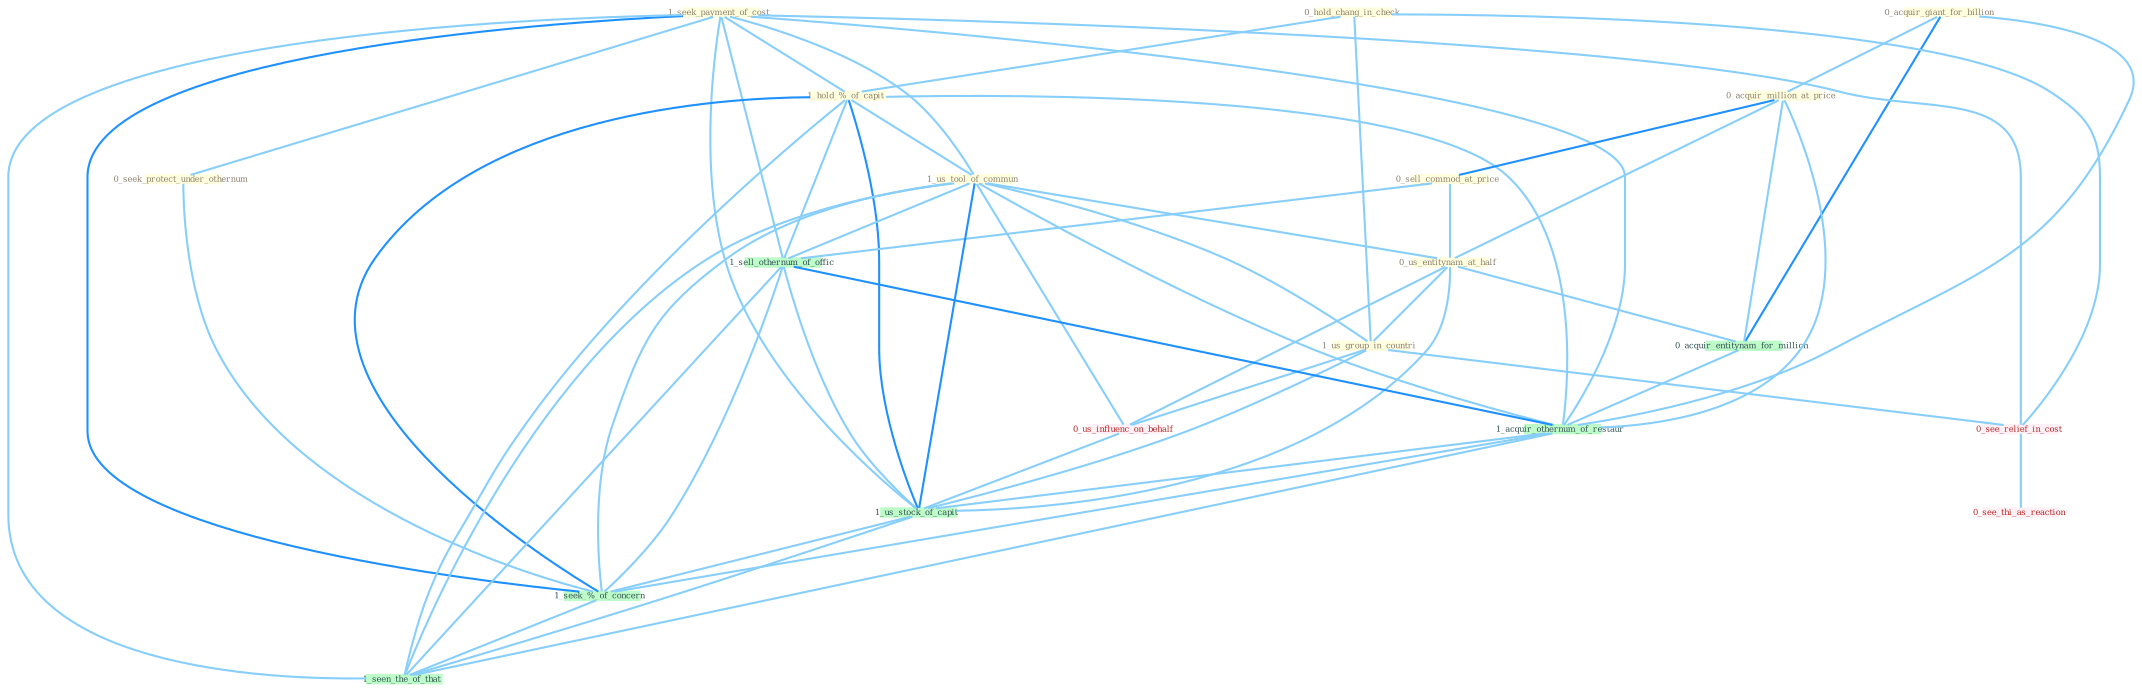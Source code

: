 Graph G{ 
    node
    [shape=polygon,style=filled,width=.5,height=.06,color="#BDFCC9",fixedsize=true,fontsize=4,
    fontcolor="#2f4f4f"];
    {node
    [color="#ffffe0", fontcolor="#8b7d6b"] "0_acquir_giant_for_billion " "1_seek_payment_of_cost " "0_hold_chang_in_check " "0_seek_protect_under_othernum " "1_hold_%_of_capit " "0_acquir_million_at_price " "0_sell_commod_at_price " "1_us_tool_of_commun " "0_us_entitynam_at_half " "1_us_group_in_countri "}
{node [color="#fff0f5", fontcolor="#b22222"] "0_us_influenc_on_behalf " "0_see_relief_in_cost " "0_see_thi_as_reaction "}
edge [color="#B0E2FF"];

	"0_acquir_giant_for_billion " -- "0_acquir_million_at_price " [w="1", color="#87cefa" ];
	"0_acquir_giant_for_billion " -- "0_acquir_entitynam_for_million " [w="2", color="#1e90ff" , len=0.8];
	"0_acquir_giant_for_billion " -- "1_acquir_othernum_of_restaur " [w="1", color="#87cefa" ];
	"1_seek_payment_of_cost " -- "0_seek_protect_under_othernum " [w="1", color="#87cefa" ];
	"1_seek_payment_of_cost " -- "1_hold_%_of_capit " [w="1", color="#87cefa" ];
	"1_seek_payment_of_cost " -- "1_us_tool_of_commun " [w="1", color="#87cefa" ];
	"1_seek_payment_of_cost " -- "1_sell_othernum_of_offic " [w="1", color="#87cefa" ];
	"1_seek_payment_of_cost " -- "0_see_relief_in_cost " [w="1", color="#87cefa" ];
	"1_seek_payment_of_cost " -- "1_acquir_othernum_of_restaur " [w="1", color="#87cefa" ];
	"1_seek_payment_of_cost " -- "1_us_stock_of_capit " [w="1", color="#87cefa" ];
	"1_seek_payment_of_cost " -- "1_seek_%_of_concern " [w="2", color="#1e90ff" , len=0.8];
	"1_seek_payment_of_cost " -- "1_seen_the_of_that " [w="1", color="#87cefa" ];
	"0_hold_chang_in_check " -- "1_hold_%_of_capit " [w="1", color="#87cefa" ];
	"0_hold_chang_in_check " -- "1_us_group_in_countri " [w="1", color="#87cefa" ];
	"0_hold_chang_in_check " -- "0_see_relief_in_cost " [w="1", color="#87cefa" ];
	"0_seek_protect_under_othernum " -- "1_seek_%_of_concern " [w="1", color="#87cefa" ];
	"1_hold_%_of_capit " -- "1_us_tool_of_commun " [w="1", color="#87cefa" ];
	"1_hold_%_of_capit " -- "1_sell_othernum_of_offic " [w="1", color="#87cefa" ];
	"1_hold_%_of_capit " -- "1_acquir_othernum_of_restaur " [w="1", color="#87cefa" ];
	"1_hold_%_of_capit " -- "1_us_stock_of_capit " [w="2", color="#1e90ff" , len=0.8];
	"1_hold_%_of_capit " -- "1_seek_%_of_concern " [w="2", color="#1e90ff" , len=0.8];
	"1_hold_%_of_capit " -- "1_seen_the_of_that " [w="1", color="#87cefa" ];
	"0_acquir_million_at_price " -- "0_sell_commod_at_price " [w="2", color="#1e90ff" , len=0.8];
	"0_acquir_million_at_price " -- "0_us_entitynam_at_half " [w="1", color="#87cefa" ];
	"0_acquir_million_at_price " -- "0_acquir_entitynam_for_million " [w="1", color="#87cefa" ];
	"0_acquir_million_at_price " -- "1_acquir_othernum_of_restaur " [w="1", color="#87cefa" ];
	"0_sell_commod_at_price " -- "0_us_entitynam_at_half " [w="1", color="#87cefa" ];
	"0_sell_commod_at_price " -- "1_sell_othernum_of_offic " [w="1", color="#87cefa" ];
	"1_us_tool_of_commun " -- "0_us_entitynam_at_half " [w="1", color="#87cefa" ];
	"1_us_tool_of_commun " -- "1_us_group_in_countri " [w="1", color="#87cefa" ];
	"1_us_tool_of_commun " -- "1_sell_othernum_of_offic " [w="1", color="#87cefa" ];
	"1_us_tool_of_commun " -- "0_us_influenc_on_behalf " [w="1", color="#87cefa" ];
	"1_us_tool_of_commun " -- "1_acquir_othernum_of_restaur " [w="1", color="#87cefa" ];
	"1_us_tool_of_commun " -- "1_us_stock_of_capit " [w="2", color="#1e90ff" , len=0.8];
	"1_us_tool_of_commun " -- "1_seek_%_of_concern " [w="1", color="#87cefa" ];
	"1_us_tool_of_commun " -- "1_seen_the_of_that " [w="1", color="#87cefa" ];
	"0_us_entitynam_at_half " -- "1_us_group_in_countri " [w="1", color="#87cefa" ];
	"0_us_entitynam_at_half " -- "0_acquir_entitynam_for_million " [w="1", color="#87cefa" ];
	"0_us_entitynam_at_half " -- "0_us_influenc_on_behalf " [w="1", color="#87cefa" ];
	"0_us_entitynam_at_half " -- "1_us_stock_of_capit " [w="1", color="#87cefa" ];
	"1_us_group_in_countri " -- "0_us_influenc_on_behalf " [w="1", color="#87cefa" ];
	"1_us_group_in_countri " -- "0_see_relief_in_cost " [w="1", color="#87cefa" ];
	"1_us_group_in_countri " -- "1_us_stock_of_capit " [w="1", color="#87cefa" ];
	"0_acquir_entitynam_for_million " -- "1_acquir_othernum_of_restaur " [w="1", color="#87cefa" ];
	"1_sell_othernum_of_offic " -- "1_acquir_othernum_of_restaur " [w="2", color="#1e90ff" , len=0.8];
	"1_sell_othernum_of_offic " -- "1_us_stock_of_capit " [w="1", color="#87cefa" ];
	"1_sell_othernum_of_offic " -- "1_seek_%_of_concern " [w="1", color="#87cefa" ];
	"1_sell_othernum_of_offic " -- "1_seen_the_of_that " [w="1", color="#87cefa" ];
	"0_us_influenc_on_behalf " -- "1_us_stock_of_capit " [w="1", color="#87cefa" ];
	"0_see_relief_in_cost " -- "0_see_thi_as_reaction " [w="1", color="#87cefa" ];
	"1_acquir_othernum_of_restaur " -- "1_us_stock_of_capit " [w="1", color="#87cefa" ];
	"1_acquir_othernum_of_restaur " -- "1_seek_%_of_concern " [w="1", color="#87cefa" ];
	"1_acquir_othernum_of_restaur " -- "1_seen_the_of_that " [w="1", color="#87cefa" ];
	"1_us_stock_of_capit " -- "1_seek_%_of_concern " [w="1", color="#87cefa" ];
	"1_us_stock_of_capit " -- "1_seen_the_of_that " [w="1", color="#87cefa" ];
	"1_seek_%_of_concern " -- "1_seen_the_of_that " [w="1", color="#87cefa" ];
}
